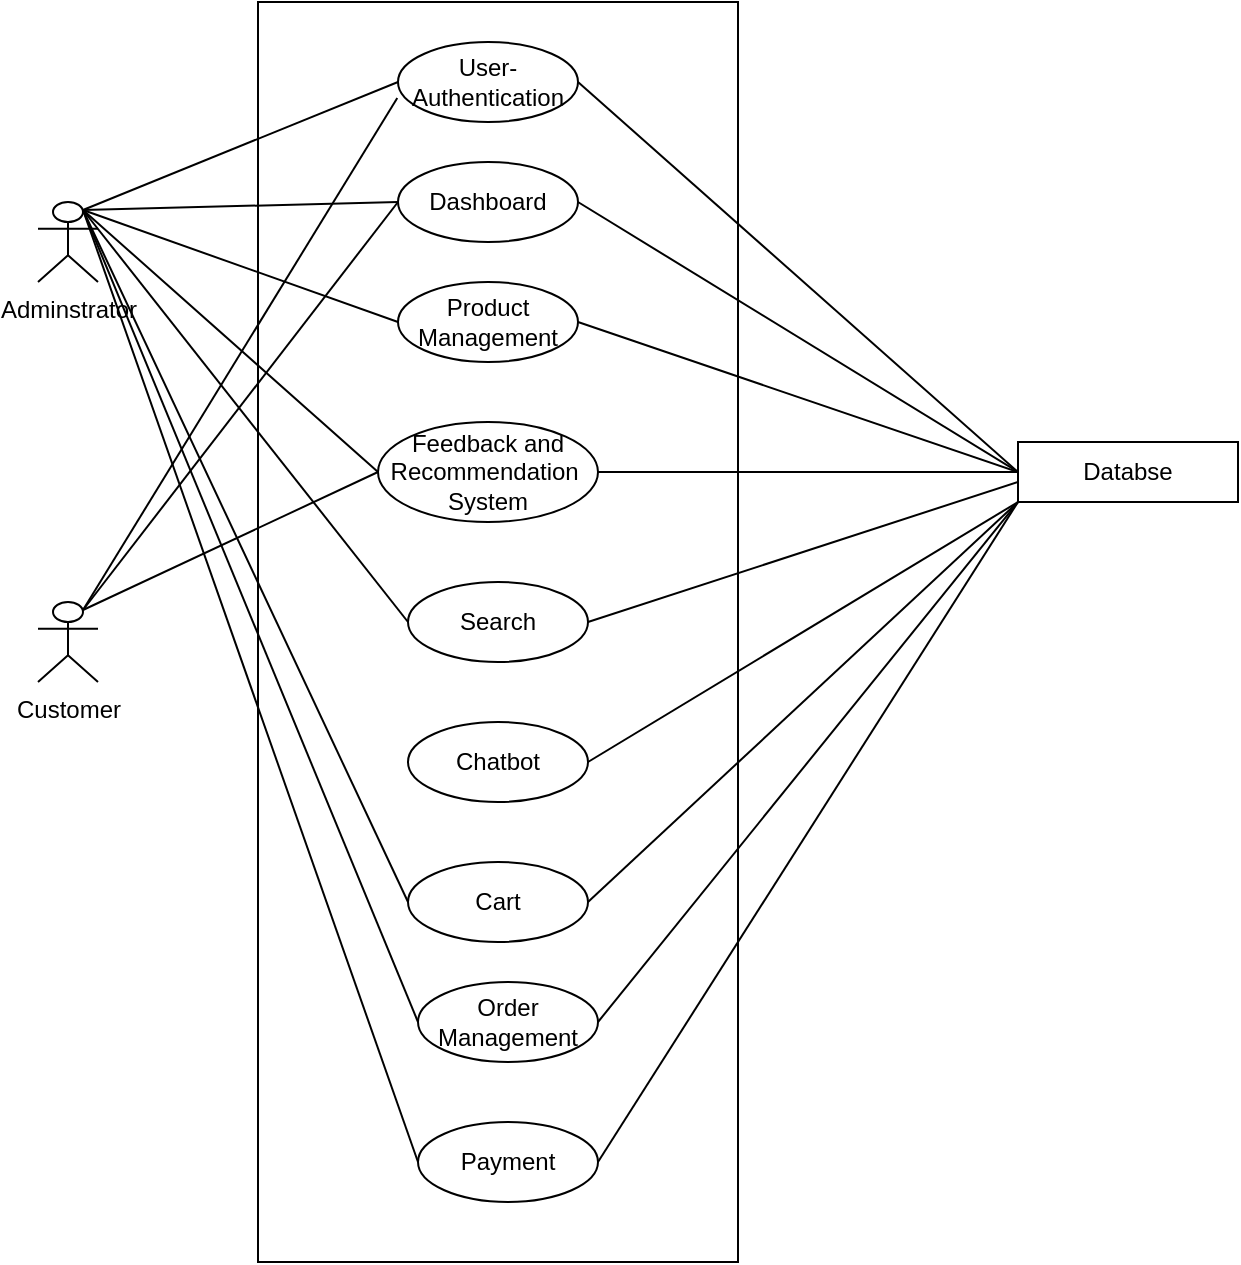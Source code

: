 <mxfile>
    <diagram id="8TP_zZbAedbMSUsTEjXA" name="Page-1">
        <mxGraphModel dx="1080" dy="470" grid="1" gridSize="10" guides="1" tooltips="1" connect="1" arrows="1" fold="1" page="1" pageScale="1" pageWidth="850" pageHeight="1100" math="0" shadow="0">
            <root>
                <mxCell id="0"/>
                <mxCell id="1" parent="0"/>
                <mxCell id="2" value="" style="rounded=0;whiteSpace=wrap;html=1;" parent="1" vertex="1">
                    <mxGeometry x="180" y="290" width="240" height="630" as="geometry"/>
                </mxCell>
                <mxCell id="6" value="Dashboard" style="ellipse;whiteSpace=wrap;html=1;" parent="1" vertex="1">
                    <mxGeometry x="250" y="370" width="90" height="40" as="geometry"/>
                </mxCell>
                <mxCell id="31" style="edgeStyle=none;html=1;exitX=1;exitY=0.5;exitDx=0;exitDy=0;endArrow=none;endFill=0;" parent="1" source="7" edge="1">
                    <mxGeometry relative="1" as="geometry">
                        <mxPoint x="560" y="540" as="targetPoint"/>
                    </mxGeometry>
                </mxCell>
                <mxCell id="7" value="Cart" style="ellipse;whiteSpace=wrap;html=1;" parent="1" vertex="1">
                    <mxGeometry x="255" y="720" width="90" height="40" as="geometry"/>
                </mxCell>
                <mxCell id="30" style="edgeStyle=none;html=1;exitX=1;exitY=0.5;exitDx=0;exitDy=0;endArrow=none;endFill=0;" parent="1" source="8" edge="1">
                    <mxGeometry relative="1" as="geometry">
                        <mxPoint x="560" y="540" as="targetPoint"/>
                    </mxGeometry>
                </mxCell>
                <mxCell id="8" value="Order Management" style="ellipse;whiteSpace=wrap;html=1;" parent="1" vertex="1">
                    <mxGeometry x="260" y="780" width="90" height="40" as="geometry"/>
                </mxCell>
                <mxCell id="29" style="edgeStyle=none;html=1;exitX=1;exitY=0.5;exitDx=0;exitDy=0;endArrow=none;endFill=0;" parent="1" source="9" edge="1">
                    <mxGeometry relative="1" as="geometry">
                        <mxPoint x="560" y="540" as="targetPoint"/>
                    </mxGeometry>
                </mxCell>
                <mxCell id="9" value="Chatbot" style="ellipse;whiteSpace=wrap;html=1;" parent="1" vertex="1">
                    <mxGeometry x="255" y="650" width="90" height="40" as="geometry"/>
                </mxCell>
                <mxCell id="27" style="edgeStyle=none;html=1;exitX=1;exitY=0.5;exitDx=0;exitDy=0;endArrow=none;endFill=0;" parent="1" source="10" edge="1">
                    <mxGeometry relative="1" as="geometry">
                        <mxPoint x="560" y="530" as="targetPoint"/>
                    </mxGeometry>
                </mxCell>
                <mxCell id="10" value="Search" style="ellipse;whiteSpace=wrap;html=1;" parent="1" vertex="1">
                    <mxGeometry x="255" y="580" width="90" height="40" as="geometry"/>
                </mxCell>
                <mxCell id="26" style="edgeStyle=none;html=1;exitX=1;exitY=0.5;exitDx=0;exitDy=0;endArrow=none;endFill=0;" parent="1" source="11" edge="1">
                    <mxGeometry relative="1" as="geometry">
                        <mxPoint x="560" y="525" as="targetPoint"/>
                    </mxGeometry>
                </mxCell>
                <mxCell id="11" value="Feedback and Recommendation&amp;nbsp; System" style="ellipse;whiteSpace=wrap;html=1;" parent="1" vertex="1">
                    <mxGeometry x="240" y="500" width="110" height="50" as="geometry"/>
                </mxCell>
                <mxCell id="25" style="edgeStyle=none;html=1;exitX=1;exitY=0.5;exitDx=0;exitDy=0;entryX=0;entryY=0.5;entryDx=0;entryDy=0;endArrow=none;endFill=0;" parent="1" source="12" target="22" edge="1">
                    <mxGeometry relative="1" as="geometry"/>
                </mxCell>
                <mxCell id="12" value="Product Management" style="ellipse;whiteSpace=wrap;html=1;" parent="1" vertex="1">
                    <mxGeometry x="250" y="430" width="90" height="40" as="geometry"/>
                </mxCell>
                <mxCell id="23" style="edgeStyle=none;html=1;exitX=1;exitY=0.5;exitDx=0;exitDy=0;entryX=0;entryY=0.5;entryDx=0;entryDy=0;endArrow=none;endFill=0;" parent="1" source="13" target="22" edge="1">
                    <mxGeometry relative="1" as="geometry"/>
                </mxCell>
                <mxCell id="13" value="User-Authentication" style="ellipse;whiteSpace=wrap;html=1;" parent="1" vertex="1">
                    <mxGeometry x="250" y="310" width="90" height="40" as="geometry"/>
                </mxCell>
                <mxCell id="36" style="edgeStyle=none;html=1;exitX=0.75;exitY=0.1;exitDx=0;exitDy=0;exitPerimeter=0;entryX=0;entryY=0.5;entryDx=0;entryDy=0;endArrow=none;endFill=0;" edge="1" parent="1" source="20" target="13">
                    <mxGeometry relative="1" as="geometry"/>
                </mxCell>
                <mxCell id="37" style="edgeStyle=none;html=1;exitX=0.75;exitY=0.1;exitDx=0;exitDy=0;exitPerimeter=0;entryX=0;entryY=0.5;entryDx=0;entryDy=0;endArrow=none;endFill=0;" edge="1" parent="1" source="20" target="6">
                    <mxGeometry relative="1" as="geometry"/>
                </mxCell>
                <mxCell id="38" style="edgeStyle=none;html=1;exitX=0.75;exitY=0.1;exitDx=0;exitDy=0;exitPerimeter=0;entryX=0;entryY=0.5;entryDx=0;entryDy=0;endArrow=none;endFill=0;" edge="1" parent="1" source="20" target="12">
                    <mxGeometry relative="1" as="geometry"/>
                </mxCell>
                <mxCell id="39" style="edgeStyle=none;html=1;exitX=0.75;exitY=0.1;exitDx=0;exitDy=0;exitPerimeter=0;entryX=0;entryY=0.5;entryDx=0;entryDy=0;endArrow=none;endFill=0;" edge="1" parent="1" source="20" target="11">
                    <mxGeometry relative="1" as="geometry"/>
                </mxCell>
                <mxCell id="40" style="edgeStyle=none;html=1;exitX=0.75;exitY=0.1;exitDx=0;exitDy=0;exitPerimeter=0;endArrow=none;endFill=0;entryX=0;entryY=0.5;entryDx=0;entryDy=0;" edge="1" parent="1" source="20" target="7">
                    <mxGeometry relative="1" as="geometry">
                        <mxPoint x="130" y="820" as="targetPoint"/>
                    </mxGeometry>
                </mxCell>
                <mxCell id="41" style="edgeStyle=none;html=1;exitX=0.75;exitY=0.1;exitDx=0;exitDy=0;exitPerimeter=0;entryX=0;entryY=0.5;entryDx=0;entryDy=0;endArrow=none;endFill=0;" edge="1" parent="1" source="20" target="10">
                    <mxGeometry relative="1" as="geometry"/>
                </mxCell>
                <mxCell id="42" style="edgeStyle=none;html=1;exitX=0.75;exitY=0.1;exitDx=0;exitDy=0;exitPerimeter=0;entryX=0;entryY=0.5;entryDx=0;entryDy=0;endArrow=none;endFill=0;" edge="1" parent="1" source="20" target="8">
                    <mxGeometry relative="1" as="geometry"/>
                </mxCell>
                <mxCell id="43" style="edgeStyle=none;html=1;exitX=0.75;exitY=0.1;exitDx=0;exitDy=0;exitPerimeter=0;entryX=0;entryY=0.5;entryDx=0;entryDy=0;endArrow=none;endFill=0;" edge="1" parent="1" source="20" target="34">
                    <mxGeometry relative="1" as="geometry"/>
                </mxCell>
                <mxCell id="20" value="Adminstrator" style="shape=umlActor;verticalLabelPosition=bottom;verticalAlign=top;html=1;outlineConnect=0;rounded=0;glass=0;sketch=0;aspect=fixed;shadow=0;" parent="1" vertex="1">
                    <mxGeometry x="70" y="390" width="30" height="40" as="geometry"/>
                </mxCell>
                <mxCell id="24" style="edgeStyle=none;html=1;exitX=0;exitY=0.5;exitDx=0;exitDy=0;entryX=1;entryY=0.5;entryDx=0;entryDy=0;endArrow=none;endFill=0;" parent="1" source="22" target="6" edge="1">
                    <mxGeometry relative="1" as="geometry"/>
                </mxCell>
                <mxCell id="22" value="Databse" style="rounded=0;whiteSpace=wrap;html=1;" parent="1" vertex="1">
                    <mxGeometry x="560" y="510" width="110" height="30" as="geometry"/>
                </mxCell>
                <mxCell id="44" style="edgeStyle=none;html=1;exitX=0.75;exitY=0.1;exitDx=0;exitDy=0;exitPerimeter=0;entryX=-0.004;entryY=0.701;entryDx=0;entryDy=0;entryPerimeter=0;endArrow=none;endFill=0;" edge="1" parent="1" source="32" target="13">
                    <mxGeometry relative="1" as="geometry"/>
                </mxCell>
                <mxCell id="45" style="edgeStyle=none;html=1;exitX=0.75;exitY=0.1;exitDx=0;exitDy=0;exitPerimeter=0;entryX=0;entryY=0.5;entryDx=0;entryDy=0;endArrow=none;endFill=0;" edge="1" parent="1" source="32" target="6">
                    <mxGeometry relative="1" as="geometry"/>
                </mxCell>
                <mxCell id="46" style="edgeStyle=none;html=1;exitX=0.75;exitY=0.1;exitDx=0;exitDy=0;exitPerimeter=0;entryX=0;entryY=0.5;entryDx=0;entryDy=0;endArrow=none;endFill=0;" edge="1" parent="1" source="32" target="11">
                    <mxGeometry relative="1" as="geometry"/>
                </mxCell>
                <mxCell id="32" value="Customer" style="shape=umlActor;verticalLabelPosition=bottom;verticalAlign=top;html=1;outlineConnect=0;rounded=0;glass=0;sketch=0;aspect=fixed;shadow=0;" parent="1" vertex="1">
                    <mxGeometry x="70" y="590" width="30" height="40" as="geometry"/>
                </mxCell>
                <mxCell id="35" style="edgeStyle=none;html=1;exitX=1;exitY=0.5;exitDx=0;exitDy=0;entryX=0;entryY=1;entryDx=0;entryDy=0;endArrow=none;endFill=0;" edge="1" parent="1" source="34" target="22">
                    <mxGeometry relative="1" as="geometry"/>
                </mxCell>
                <mxCell id="34" value="Payment" style="ellipse;whiteSpace=wrap;html=1;" vertex="1" parent="1">
                    <mxGeometry x="260" y="850" width="90" height="40" as="geometry"/>
                </mxCell>
            </root>
        </mxGraphModel>
    </diagram>
</mxfile>